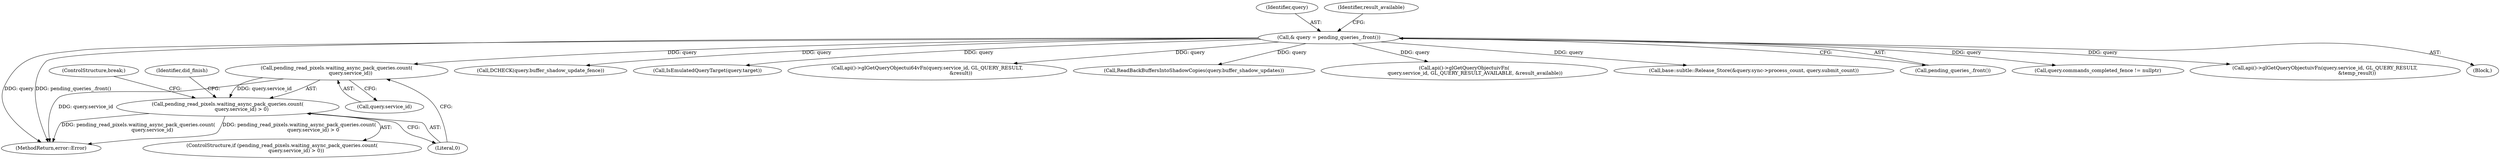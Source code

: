 digraph "1_Chrome_a4150b688a754d3d10d2ca385155b1c95d77d6ae_3@API" {
"1000167" [label="(Call,pending_read_pixels.waiting_async_pack_queries.count(\n                  query.service_id))"];
"1000108" [label="(Call,& query = pending_queries_.front())"];
"1000166" [label="(Call,pending_read_pixels.waiting_async_pack_queries.count(\n                  query.service_id) > 0)"];
"1000185" [label="(Call,DCHECK(query.buffer_shadow_update_fence))"];
"1000166" [label="(Call,pending_read_pixels.waiting_async_pack_queries.count(\n                  query.service_id) > 0)"];
"1000300" [label="(MethodReturn,error::Error)"];
"1000217" [label="(Call,IsEmulatedQueryTarget(query.target))"];
"1000246" [label="(Call,api()->glGetQueryObjectui64vFn(query.service_id, GL_QUERY_RESULT,\n                                           &result))"];
"1000175" [label="(Identifier,did_finish)"];
"1000194" [label="(Call,ReadBackBuffersIntoShadowCopies(query.buffer_shadow_updates))"];
"1000108" [label="(Call,& query = pending_queries_.front())"];
"1000109" [label="(Identifier,query)"];
"1000229" [label="(Call,api()->glGetQueryObjectuivFn(\n              query.service_id, GL_QUERY_RESULT_AVAILABLE, &result_available))"];
"1000165" [label="(ControlStructure,if (pending_read_pixels.waiting_async_pack_queries.count(\n                  query.service_id) > 0))"];
"1000168" [label="(Call,query.service_id)"];
"1000167" [label="(Call,pending_read_pixels.waiting_async_pack_queries.count(\n                  query.service_id))"];
"1000282" [label="(Call,base::subtle::Release_Store(&query.sync->process_count, query.submit_count))"];
"1000110" [label="(Call,pending_queries_.front())"];
"1000113" [label="(Identifier,result_available)"];
"1000126" [label="(Call,query.commands_completed_fence != nullptr)"];
"1000259" [label="(Call,api()->glGetQueryObjectuivFn(query.service_id, GL_QUERY_RESULT,\n                                         &temp_result))"];
"1000183" [label="(ControlStructure,break;)"];
"1000106" [label="(Block,)"];
"1000171" [label="(Literal,0)"];
"1000167" -> "1000166"  [label="AST: "];
"1000167" -> "1000168"  [label="CFG: "];
"1000168" -> "1000167"  [label="AST: "];
"1000171" -> "1000167"  [label="CFG: "];
"1000167" -> "1000300"  [label="DDG: query.service_id"];
"1000167" -> "1000166"  [label="DDG: query.service_id"];
"1000108" -> "1000167"  [label="DDG: query"];
"1000108" -> "1000106"  [label="AST: "];
"1000108" -> "1000110"  [label="CFG: "];
"1000109" -> "1000108"  [label="AST: "];
"1000110" -> "1000108"  [label="AST: "];
"1000113" -> "1000108"  [label="CFG: "];
"1000108" -> "1000300"  [label="DDG: pending_queries_.front()"];
"1000108" -> "1000300"  [label="DDG: query"];
"1000108" -> "1000126"  [label="DDG: query"];
"1000108" -> "1000185"  [label="DDG: query"];
"1000108" -> "1000194"  [label="DDG: query"];
"1000108" -> "1000217"  [label="DDG: query"];
"1000108" -> "1000229"  [label="DDG: query"];
"1000108" -> "1000246"  [label="DDG: query"];
"1000108" -> "1000259"  [label="DDG: query"];
"1000108" -> "1000282"  [label="DDG: query"];
"1000166" -> "1000165"  [label="AST: "];
"1000166" -> "1000171"  [label="CFG: "];
"1000171" -> "1000166"  [label="AST: "];
"1000175" -> "1000166"  [label="CFG: "];
"1000183" -> "1000166"  [label="CFG: "];
"1000166" -> "1000300"  [label="DDG: pending_read_pixels.waiting_async_pack_queries.count(\n                  query.service_id) > 0"];
"1000166" -> "1000300"  [label="DDG: pending_read_pixels.waiting_async_pack_queries.count(\n                  query.service_id)"];
}
